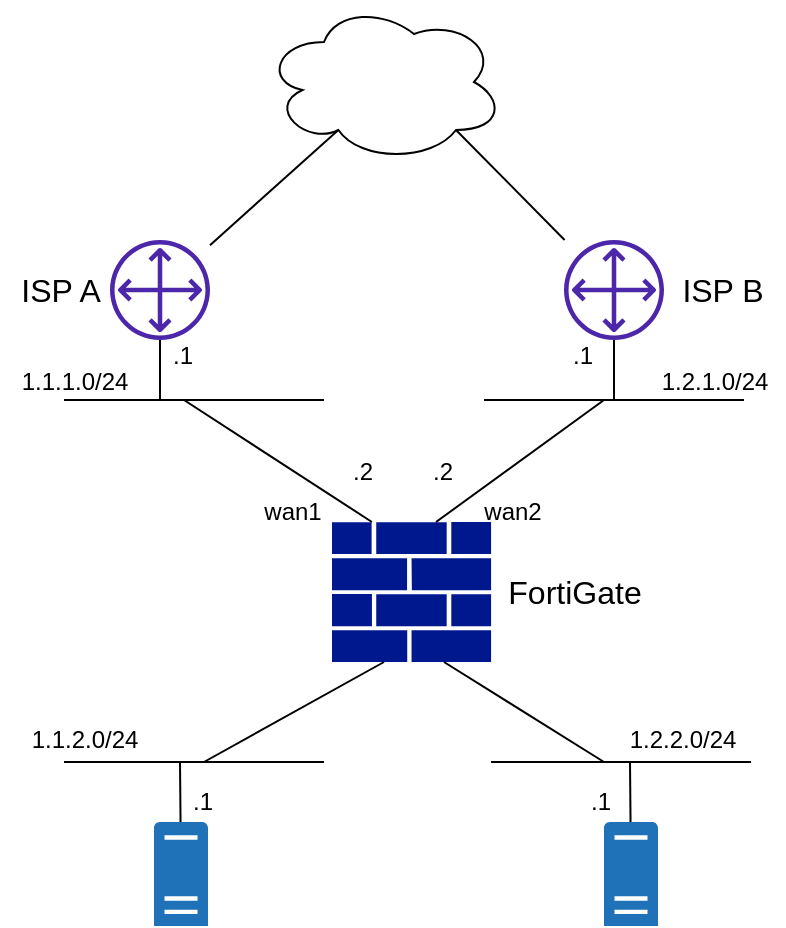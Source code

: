 <mxfile>
    <diagram id="0bYD-iTrqamLXPmBkiRd" name="ページ1">
        <mxGraphModel dx="1118" dy="490" grid="1" gridSize="10" guides="1" tooltips="1" connect="1" arrows="1" fold="1" page="1" pageScale="1" pageWidth="827" pageHeight="1169" math="0" shadow="0">
            <root>
                <mxCell id="0"/>
                <mxCell id="1" parent="0"/>
                <mxCell id="4" value="" style="sketch=0;aspect=fixed;pointerEvents=1;shadow=0;dashed=0;html=1;strokeColor=none;labelPosition=center;verticalLabelPosition=bottom;verticalAlign=top;align=center;fillColor=#00188D;shape=mxgraph.mscae.enterprise.firewall" parent="1" vertex="1">
                    <mxGeometry x="374" y="280" width="79.54" height="70" as="geometry"/>
                </mxCell>
                <mxCell id="5" value="" style="endArrow=none;html=1;exitX=0.251;exitY=0;exitDx=0;exitDy=0;exitPerimeter=0;" parent="1" source="4" edge="1">
                    <mxGeometry width="50" height="50" relative="1" as="geometry">
                        <mxPoint x="390" y="329" as="sourcePoint"/>
                        <mxPoint x="300" y="219" as="targetPoint"/>
                    </mxGeometry>
                </mxCell>
                <mxCell id="8" value="" style="endArrow=none;html=1;" parent="1" edge="1">
                    <mxGeometry width="50" height="50" relative="1" as="geometry">
                        <mxPoint x="240" y="219" as="sourcePoint"/>
                        <mxPoint x="370" y="219" as="targetPoint"/>
                    </mxGeometry>
                </mxCell>
                <mxCell id="9" value="" style="endArrow=none;html=1;" parent="1" edge="1">
                    <mxGeometry width="50" height="50" relative="1" as="geometry">
                        <mxPoint x="450" y="219" as="sourcePoint"/>
                        <mxPoint x="580" y="219" as="targetPoint"/>
                    </mxGeometry>
                </mxCell>
                <mxCell id="10" value="" style="endArrow=none;html=1;exitX=0.654;exitY=0;exitDx=0;exitDy=0;exitPerimeter=0;" parent="1" source="4" edge="1">
                    <mxGeometry width="50" height="50" relative="1" as="geometry">
                        <mxPoint x="430" y="299" as="sourcePoint"/>
                        <mxPoint x="510" y="219" as="targetPoint"/>
                    </mxGeometry>
                </mxCell>
                <mxCell id="11" value="" style="sketch=0;outlineConnect=0;fontColor=#232F3E;gradientColor=none;fillColor=#4D27AA;strokeColor=none;dashed=0;verticalLabelPosition=bottom;verticalAlign=top;align=center;html=1;fontSize=12;fontStyle=0;aspect=fixed;pointerEvents=1;shape=mxgraph.aws4.customer_gateway;" parent="1" vertex="1">
                    <mxGeometry x="263" y="139" width="50" height="50" as="geometry"/>
                </mxCell>
                <mxCell id="12" value="" style="endArrow=none;html=1;" parent="1" source="11" edge="1">
                    <mxGeometry width="50" height="50" relative="1" as="geometry">
                        <mxPoint x="392" y="249" as="sourcePoint"/>
                        <mxPoint x="288" y="219" as="targetPoint"/>
                    </mxGeometry>
                </mxCell>
                <mxCell id="13" value="" style="endArrow=none;html=1;" parent="1" source="14" edge="1">
                    <mxGeometry width="50" height="50" relative="1" as="geometry">
                        <mxPoint x="619" y="249" as="sourcePoint"/>
                        <mxPoint x="515" y="219" as="targetPoint"/>
                    </mxGeometry>
                </mxCell>
                <mxCell id="14" value="" style="sketch=0;outlineConnect=0;fontColor=#232F3E;gradientColor=none;fillColor=#4D27AA;strokeColor=none;dashed=0;verticalLabelPosition=bottom;verticalAlign=top;align=center;html=1;fontSize=12;fontStyle=0;aspect=fixed;pointerEvents=1;shape=mxgraph.aws4.customer_gateway;" parent="1" vertex="1">
                    <mxGeometry x="490" y="139" width="50" height="50" as="geometry"/>
                </mxCell>
                <mxCell id="19" value="" style="ellipse;shape=cloud;whiteSpace=wrap;html=1;" parent="1" vertex="1">
                    <mxGeometry x="340.0" y="20" width="120" height="80" as="geometry"/>
                </mxCell>
                <mxCell id="20" value="" style="endArrow=none;html=1;entryX=0.31;entryY=0.8;entryDx=0;entryDy=0;entryPerimeter=0;" parent="1" source="11" target="19" edge="1">
                    <mxGeometry width="50" height="50" relative="1" as="geometry">
                        <mxPoint x="330" y="100" as="sourcePoint"/>
                        <mxPoint x="298" y="229" as="targetPoint"/>
                    </mxGeometry>
                </mxCell>
                <mxCell id="21" value="" style="endArrow=none;html=1;entryX=0.8;entryY=0.8;entryDx=0;entryDy=0;entryPerimeter=0;" parent="1" source="14" target="19" edge="1">
                    <mxGeometry width="50" height="50" relative="1" as="geometry">
                        <mxPoint x="520" y="140" as="sourcePoint"/>
                        <mxPoint x="380.74" y="94" as="targetPoint"/>
                    </mxGeometry>
                </mxCell>
                <mxCell id="22" value="" style="endArrow=none;html=1;" parent="1" edge="1">
                    <mxGeometry width="50" height="50" relative="1" as="geometry">
                        <mxPoint x="240.0" y="400" as="sourcePoint"/>
                        <mxPoint x="370" y="400" as="targetPoint"/>
                    </mxGeometry>
                </mxCell>
                <mxCell id="23" value="" style="endArrow=none;html=1;" parent="1" edge="1">
                    <mxGeometry width="50" height="50" relative="1" as="geometry">
                        <mxPoint x="310" y="400" as="sourcePoint"/>
                        <mxPoint x="400" y="350" as="targetPoint"/>
                    </mxGeometry>
                </mxCell>
                <mxCell id="24" value="" style="endArrow=none;html=1;" parent="1" edge="1">
                    <mxGeometry width="50" height="50" relative="1" as="geometry">
                        <mxPoint x="453.54" y="400" as="sourcePoint"/>
                        <mxPoint x="583.54" y="400" as="targetPoint"/>
                    </mxGeometry>
                </mxCell>
                <mxCell id="25" value="" style="endArrow=none;html=1;" parent="1" edge="1">
                    <mxGeometry width="50" height="50" relative="1" as="geometry">
                        <mxPoint x="510" y="400" as="sourcePoint"/>
                        <mxPoint x="430" y="350" as="targetPoint"/>
                    </mxGeometry>
                </mxCell>
                <mxCell id="26" value="" style="sketch=0;pointerEvents=1;shadow=0;dashed=0;html=1;strokeColor=none;labelPosition=center;verticalLabelPosition=bottom;verticalAlign=top;outlineConnect=0;align=center;shape=mxgraph.office.servers.physical_host;fillColor=#2072B8;" parent="1" vertex="1">
                    <mxGeometry x="285" y="430" width="27" height="52" as="geometry"/>
                </mxCell>
                <mxCell id="27" value="" style="endArrow=none;html=1;" parent="1" source="26" edge="1">
                    <mxGeometry width="50" height="50" relative="1" as="geometry">
                        <mxPoint x="298" y="199" as="sourcePoint"/>
                        <mxPoint x="298" y="400" as="targetPoint"/>
                    </mxGeometry>
                </mxCell>
                <mxCell id="28" value="" style="endArrow=none;html=1;" parent="1" source="29" edge="1">
                    <mxGeometry width="50" height="50" relative="1" as="geometry">
                        <mxPoint x="523" y="199" as="sourcePoint"/>
                        <mxPoint x="523" y="400" as="targetPoint"/>
                    </mxGeometry>
                </mxCell>
                <mxCell id="29" value="" style="sketch=0;pointerEvents=1;shadow=0;dashed=0;html=1;strokeColor=none;labelPosition=center;verticalLabelPosition=bottom;verticalAlign=top;outlineConnect=0;align=center;shape=mxgraph.office.servers.physical_host;fillColor=#2072B8;" parent="1" vertex="1">
                    <mxGeometry x="510" y="430" width="27" height="52" as="geometry"/>
                </mxCell>
                <mxCell id="32" value="1.1.1.0/24" style="text;html=1;align=center;verticalAlign=middle;resizable=0;points=[];autosize=1;strokeColor=none;fillColor=none;" parent="1" vertex="1">
                    <mxGeometry x="210" y="200" width="70" height="20" as="geometry"/>
                </mxCell>
                <mxCell id="33" value="1.2.1.0/24" style="text;html=1;align=center;verticalAlign=middle;resizable=0;points=[];autosize=1;strokeColor=none;fillColor=none;" parent="1" vertex="1">
                    <mxGeometry x="530" y="200" width="70" height="20" as="geometry"/>
                </mxCell>
                <mxCell id="36" value=".1" style="text;html=1;align=center;verticalAlign=middle;resizable=0;points=[];autosize=1;strokeColor=none;fillColor=none;" parent="1" vertex="1">
                    <mxGeometry x="283.5" y="187" width="30" height="20" as="geometry"/>
                </mxCell>
                <mxCell id="37" value=".2" style="text;html=1;align=center;verticalAlign=middle;resizable=0;points=[];autosize=1;strokeColor=none;fillColor=none;" parent="1" vertex="1">
                    <mxGeometry x="374" y="245" width="30" height="20" as="geometry"/>
                </mxCell>
                <mxCell id="39" value=".1" style="text;html=1;align=center;verticalAlign=middle;resizable=0;points=[];autosize=1;strokeColor=none;fillColor=none;" parent="1" vertex="1">
                    <mxGeometry x="484" y="187" width="30" height="20" as="geometry"/>
                </mxCell>
                <mxCell id="40" value=".2" style="text;html=1;align=center;verticalAlign=middle;resizable=0;points=[];autosize=1;strokeColor=none;fillColor=none;" parent="1" vertex="1">
                    <mxGeometry x="414" y="245" width="30" height="20" as="geometry"/>
                </mxCell>
                <mxCell id="42" value="1.1.2.0/24" style="text;html=1;align=center;verticalAlign=middle;resizable=0;points=[];autosize=1;strokeColor=none;fillColor=none;" parent="1" vertex="1">
                    <mxGeometry x="215" y="379" width="70" height="20" as="geometry"/>
                </mxCell>
                <mxCell id="43" value="1.2.2.0/24" style="text;html=1;align=center;verticalAlign=middle;resizable=0;points=[];autosize=1;strokeColor=none;fillColor=none;" parent="1" vertex="1">
                    <mxGeometry x="514" y="379" width="70" height="20" as="geometry"/>
                </mxCell>
                <mxCell id="44" value=".1" style="text;html=1;align=center;verticalAlign=middle;resizable=0;points=[];autosize=1;strokeColor=none;fillColor=none;" parent="1" vertex="1">
                    <mxGeometry x="293.5" y="410" width="30" height="20" as="geometry"/>
                </mxCell>
                <mxCell id="45" value=".1" style="text;html=1;align=center;verticalAlign=middle;resizable=0;points=[];autosize=1;strokeColor=none;fillColor=none;" parent="1" vertex="1">
                    <mxGeometry x="493" y="410" width="30" height="20" as="geometry"/>
                </mxCell>
                <mxCell id="46" value="&lt;font style=&quot;font-size: 16px&quot;&gt;FortiGate&lt;/font&gt;" style="text;html=1;align=center;verticalAlign=middle;resizable=0;points=[];autosize=1;strokeColor=none;fillColor=none;" parent="1" vertex="1">
                    <mxGeometry x="455" y="305" width="80" height="20" as="geometry"/>
                </mxCell>
                <mxCell id="47" value="&lt;font style=&quot;font-size: 16px&quot;&gt;ISP A&lt;/font&gt;" style="text;html=1;align=center;verticalAlign=middle;resizable=0;points=[];autosize=1;strokeColor=none;fillColor=none;" parent="1" vertex="1">
                    <mxGeometry x="208" y="154" width="60" height="20" as="geometry"/>
                </mxCell>
                <mxCell id="48" value="&lt;font style=&quot;font-size: 16px&quot;&gt;ISP B&lt;/font&gt;" style="text;html=1;align=center;verticalAlign=middle;resizable=0;points=[];autosize=1;strokeColor=none;fillColor=none;" parent="1" vertex="1">
                    <mxGeometry x="539" y="154" width="60" height="20" as="geometry"/>
                </mxCell>
                <mxCell id="49" value="wan1" style="text;html=1;align=center;verticalAlign=middle;resizable=0;points=[];autosize=1;strokeColor=none;fillColor=none;" vertex="1" parent="1">
                    <mxGeometry x="334" y="265" width="40" height="20" as="geometry"/>
                </mxCell>
                <mxCell id="51" value="wan2" style="text;html=1;align=center;verticalAlign=middle;resizable=0;points=[];autosize=1;strokeColor=none;fillColor=none;" vertex="1" parent="1">
                    <mxGeometry x="444" y="265" width="40" height="20" as="geometry"/>
                </mxCell>
            </root>
        </mxGraphModel>
    </diagram>
</mxfile>
